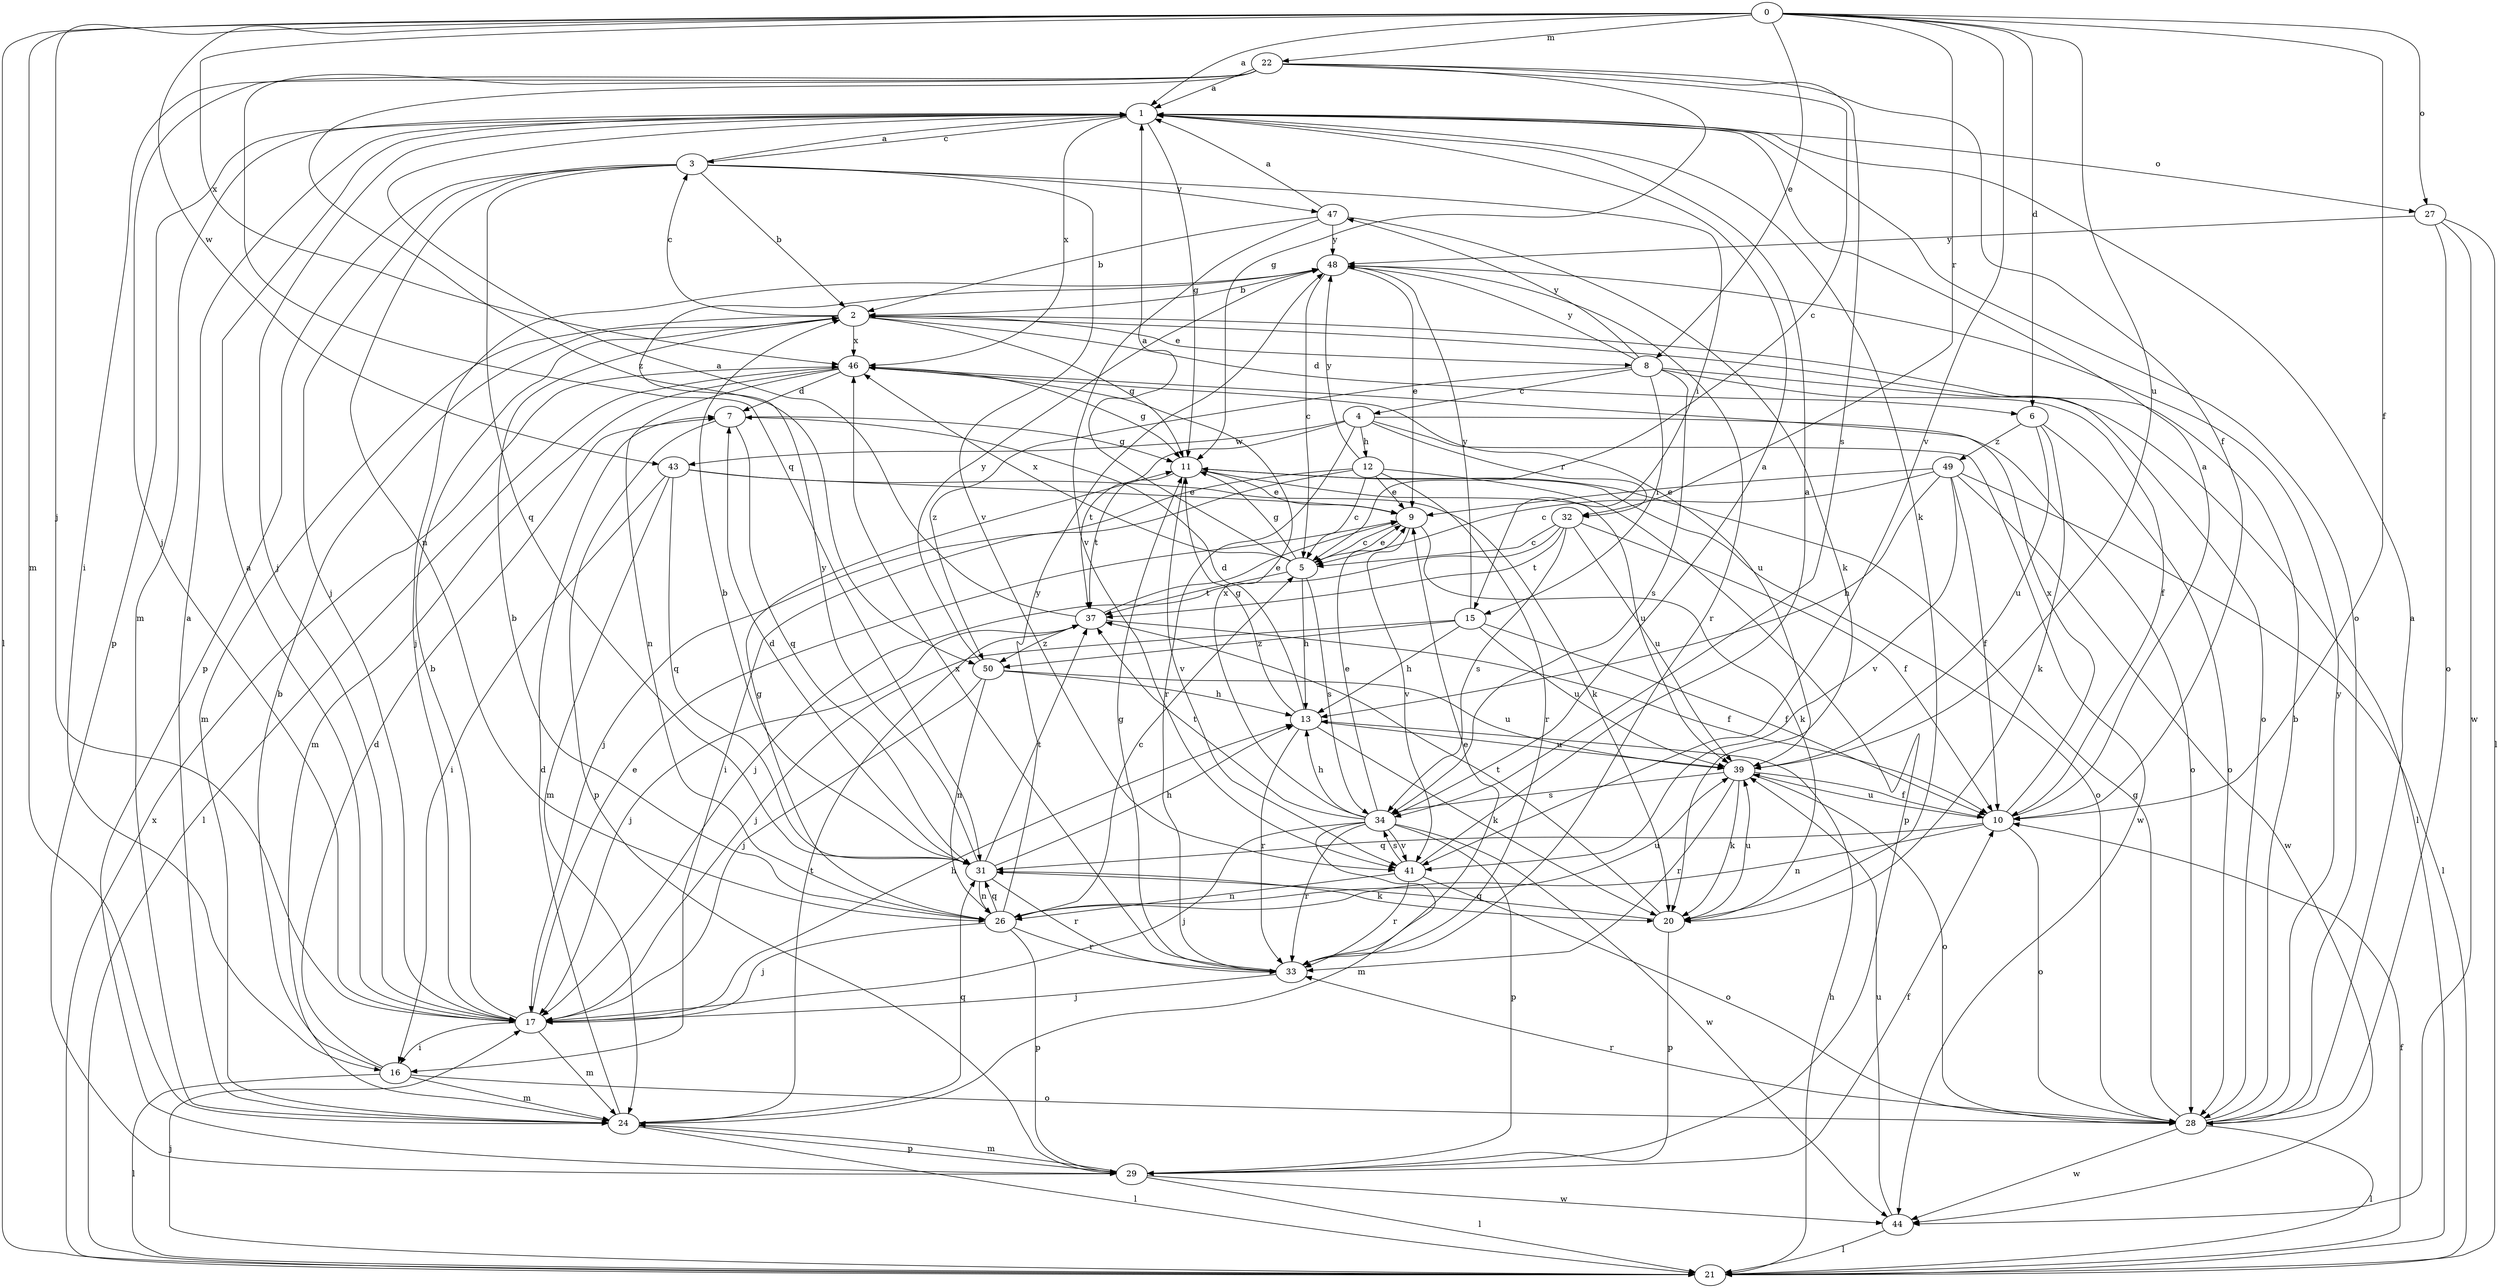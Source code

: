 strict digraph  {
0;
1;
2;
3;
4;
5;
6;
7;
8;
9;
10;
11;
12;
13;
15;
16;
17;
20;
21;
22;
24;
26;
27;
28;
29;
31;
32;
33;
34;
37;
39;
41;
43;
44;
46;
47;
48;
49;
50;
0 -> 1  [label=a];
0 -> 6  [label=d];
0 -> 8  [label=e];
0 -> 10  [label=f];
0 -> 17  [label=j];
0 -> 21  [label=l];
0 -> 22  [label=m];
0 -> 24  [label=m];
0 -> 27  [label=o];
0 -> 32  [label=r];
0 -> 39  [label=u];
0 -> 41  [label=v];
0 -> 43  [label=w];
0 -> 46  [label=x];
1 -> 3  [label=c];
1 -> 11  [label=g];
1 -> 17  [label=j];
1 -> 20  [label=k];
1 -> 24  [label=m];
1 -> 27  [label=o];
1 -> 28  [label=o];
1 -> 29  [label=p];
1 -> 46  [label=x];
2 -> 3  [label=c];
2 -> 6  [label=d];
2 -> 8  [label=e];
2 -> 11  [label=g];
2 -> 24  [label=m];
2 -> 28  [label=o];
2 -> 46  [label=x];
3 -> 1  [label=a];
3 -> 2  [label=b];
3 -> 15  [label=i];
3 -> 17  [label=j];
3 -> 26  [label=n];
3 -> 29  [label=p];
3 -> 31  [label=q];
3 -> 41  [label=v];
3 -> 47  [label=y];
4 -> 12  [label=h];
4 -> 28  [label=o];
4 -> 32  [label=r];
4 -> 33  [label=r];
4 -> 37  [label=t];
4 -> 43  [label=w];
4 -> 44  [label=w];
5 -> 1  [label=a];
5 -> 9  [label=e];
5 -> 11  [label=g];
5 -> 13  [label=h];
5 -> 34  [label=s];
5 -> 37  [label=t];
5 -> 46  [label=x];
6 -> 20  [label=k];
6 -> 28  [label=o];
6 -> 39  [label=u];
6 -> 49  [label=z];
7 -> 11  [label=g];
7 -> 29  [label=p];
7 -> 31  [label=q];
8 -> 4  [label=c];
8 -> 10  [label=f];
8 -> 15  [label=i];
8 -> 21  [label=l];
8 -> 34  [label=s];
8 -> 47  [label=y];
8 -> 48  [label=y];
8 -> 50  [label=z];
9 -> 5  [label=c];
9 -> 20  [label=k];
9 -> 41  [label=v];
10 -> 1  [label=a];
10 -> 26  [label=n];
10 -> 28  [label=o];
10 -> 31  [label=q];
10 -> 39  [label=u];
10 -> 46  [label=x];
11 -> 9  [label=e];
11 -> 28  [label=o];
11 -> 37  [label=t];
11 -> 39  [label=u];
11 -> 41  [label=v];
12 -> 5  [label=c];
12 -> 9  [label=e];
12 -> 16  [label=i];
12 -> 17  [label=j];
12 -> 29  [label=p];
12 -> 33  [label=r];
12 -> 48  [label=y];
13 -> 7  [label=d];
13 -> 11  [label=g];
13 -> 20  [label=k];
13 -> 33  [label=r];
13 -> 39  [label=u];
15 -> 10  [label=f];
15 -> 13  [label=h];
15 -> 17  [label=j];
15 -> 39  [label=u];
15 -> 48  [label=y];
15 -> 50  [label=z];
16 -> 2  [label=b];
16 -> 7  [label=d];
16 -> 21  [label=l];
16 -> 24  [label=m];
16 -> 28  [label=o];
17 -> 1  [label=a];
17 -> 2  [label=b];
17 -> 9  [label=e];
17 -> 13  [label=h];
17 -> 16  [label=i];
17 -> 24  [label=m];
20 -> 29  [label=p];
20 -> 31  [label=q];
20 -> 37  [label=t];
20 -> 39  [label=u];
21 -> 10  [label=f];
21 -> 13  [label=h];
21 -> 17  [label=j];
21 -> 46  [label=x];
22 -> 1  [label=a];
22 -> 5  [label=c];
22 -> 10  [label=f];
22 -> 11  [label=g];
22 -> 16  [label=i];
22 -> 17  [label=j];
22 -> 31  [label=q];
22 -> 34  [label=s];
22 -> 50  [label=z];
24 -> 1  [label=a];
24 -> 7  [label=d];
24 -> 21  [label=l];
24 -> 29  [label=p];
24 -> 31  [label=q];
24 -> 37  [label=t];
26 -> 2  [label=b];
26 -> 5  [label=c];
26 -> 11  [label=g];
26 -> 17  [label=j];
26 -> 29  [label=p];
26 -> 31  [label=q];
26 -> 33  [label=r];
26 -> 39  [label=u];
26 -> 48  [label=y];
27 -> 21  [label=l];
27 -> 28  [label=o];
27 -> 44  [label=w];
27 -> 48  [label=y];
28 -> 1  [label=a];
28 -> 2  [label=b];
28 -> 11  [label=g];
28 -> 21  [label=l];
28 -> 33  [label=r];
28 -> 44  [label=w];
28 -> 48  [label=y];
29 -> 10  [label=f];
29 -> 21  [label=l];
29 -> 24  [label=m];
29 -> 44  [label=w];
31 -> 2  [label=b];
31 -> 7  [label=d];
31 -> 13  [label=h];
31 -> 20  [label=k];
31 -> 26  [label=n];
31 -> 33  [label=r];
31 -> 37  [label=t];
31 -> 48  [label=y];
32 -> 5  [label=c];
32 -> 10  [label=f];
32 -> 17  [label=j];
32 -> 34  [label=s];
32 -> 37  [label=t];
32 -> 39  [label=u];
33 -> 9  [label=e];
33 -> 11  [label=g];
33 -> 17  [label=j];
33 -> 46  [label=x];
34 -> 1  [label=a];
34 -> 9  [label=e];
34 -> 13  [label=h];
34 -> 17  [label=j];
34 -> 24  [label=m];
34 -> 29  [label=p];
34 -> 33  [label=r];
34 -> 37  [label=t];
34 -> 41  [label=v];
34 -> 44  [label=w];
34 -> 46  [label=x];
37 -> 1  [label=a];
37 -> 9  [label=e];
37 -> 10  [label=f];
37 -> 17  [label=j];
37 -> 50  [label=z];
39 -> 10  [label=f];
39 -> 20  [label=k];
39 -> 28  [label=o];
39 -> 33  [label=r];
39 -> 34  [label=s];
41 -> 1  [label=a];
41 -> 26  [label=n];
41 -> 28  [label=o];
41 -> 33  [label=r];
41 -> 34  [label=s];
43 -> 9  [label=e];
43 -> 16  [label=i];
43 -> 20  [label=k];
43 -> 24  [label=m];
43 -> 31  [label=q];
44 -> 21  [label=l];
44 -> 39  [label=u];
46 -> 7  [label=d];
46 -> 11  [label=g];
46 -> 21  [label=l];
46 -> 24  [label=m];
46 -> 26  [label=n];
46 -> 39  [label=u];
47 -> 1  [label=a];
47 -> 2  [label=b];
47 -> 20  [label=k];
47 -> 41  [label=v];
47 -> 48  [label=y];
48 -> 2  [label=b];
48 -> 5  [label=c];
48 -> 9  [label=e];
48 -> 17  [label=j];
48 -> 33  [label=r];
49 -> 5  [label=c];
49 -> 9  [label=e];
49 -> 10  [label=f];
49 -> 13  [label=h];
49 -> 21  [label=l];
49 -> 41  [label=v];
49 -> 44  [label=w];
50 -> 13  [label=h];
50 -> 17  [label=j];
50 -> 26  [label=n];
50 -> 39  [label=u];
50 -> 48  [label=y];
}
